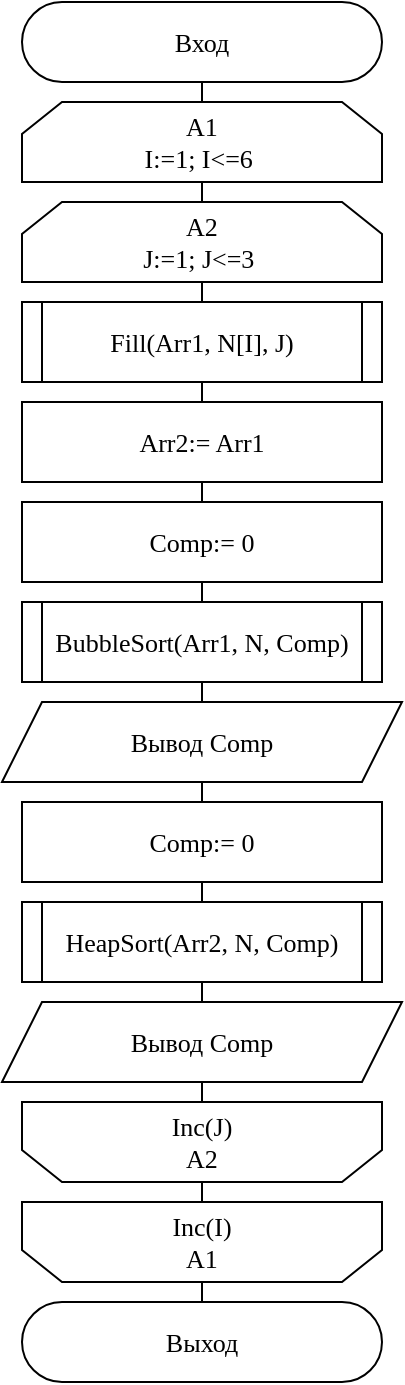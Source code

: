 <mxfile version="15.4.0" type="device" pages="6"><diagram id="T1srlYNLhLKwMxK7I_0T" name="Страница 1"><mxGraphModel dx="1024" dy="601" grid="1" gridSize="10" guides="1" tooltips="1" connect="1" arrows="1" fold="1" page="1" pageScale="1" pageWidth="827" pageHeight="1169" math="0" shadow="0"><root><mxCell id="0"/><mxCell id="1" parent="0"/><mxCell id="YfySVmyIKnBJyTTrm5Ov-22" value="" style="endArrow=none;html=1;rounded=0;edgeStyle=orthogonalEdgeStyle;entryX=0.5;entryY=1;entryDx=0;entryDy=0;exitX=0.5;exitY=0;exitDx=0;exitDy=0;fontFamily=Times New Roman;fontSize=13;verticalAlign=middle;align=center;" parent="1" source="YfySVmyIKnBJyTTrm5Ov-21" target="YfySVmyIKnBJyTTrm5Ov-11" edge="1"><mxGeometry width="50" height="50" relative="1" as="geometry"><mxPoint x="230" y="250" as="sourcePoint"/><mxPoint x="230" y="210" as="targetPoint"/></mxGeometry></mxCell><mxCell id="YfySVmyIKnBJyTTrm5Ov-11" value="Вход" style="rounded=1;whiteSpace=wrap;html=1;arcSize=50;fontFamily=Times New Roman;fontSize=13;verticalAlign=middle;align=center;" parent="1" vertex="1"><mxGeometry x="30" y="40" width="180" height="40" as="geometry"/></mxCell><mxCell id="YfySVmyIKnBJyTTrm5Ov-13" value="A1&lt;br style=&quot;font-size: 13px;&quot;&gt;I:=1; I&amp;lt;=6&amp;nbsp;" style="shape=loopLimit;whiteSpace=wrap;html=1;rounded=0;strokeWidth=1;fontFamily=Times New Roman;fontSize=13;verticalAlign=middle;align=center;" parent="1" vertex="1"><mxGeometry x="30" y="90" width="180" height="40" as="geometry"/></mxCell><mxCell id="YfySVmyIKnBJyTTrm5Ov-14" value="&lt;span style=&quot;font-size: 13px;&quot;&gt;A2&lt;/span&gt;&lt;br style=&quot;font-size: 13px;&quot;&gt;&lt;span style=&quot;font-size: 13px;&quot;&gt;J:=1; J&amp;lt;=3&amp;nbsp;&lt;/span&gt;" style="shape=loopLimit;whiteSpace=wrap;html=1;rounded=0;strokeWidth=1;fontFamily=Times New Roman;fontSize=13;verticalAlign=middle;align=center;" parent="1" vertex="1"><mxGeometry x="30" y="140" width="180" height="40" as="geometry"/></mxCell><mxCell id="YfySVmyIKnBJyTTrm5Ov-19" value="Inc(J)&lt;br style=&quot;font-size: 13px;&quot;&gt;A2" style="shape=loopLimit;whiteSpace=wrap;html=1;rounded=0;strokeWidth=1;direction=west;fontFamily=Times New Roman;fontSize=13;verticalAlign=middle;align=center;" parent="1" vertex="1"><mxGeometry x="30" y="590" width="180" height="40" as="geometry"/></mxCell><mxCell id="YfySVmyIKnBJyTTrm5Ov-20" value="Inc(I)&lt;br style=&quot;font-size: 13px;&quot;&gt;A1" style="shape=loopLimit;whiteSpace=wrap;html=1;rounded=0;strokeWidth=1;direction=west;fontFamily=Times New Roman;fontSize=13;verticalAlign=middle;align=center;" parent="1" vertex="1"><mxGeometry x="30" y="640" width="180" height="40" as="geometry"/></mxCell><mxCell id="YfySVmyIKnBJyTTrm5Ov-21" value="Выход" style="rounded=1;whiteSpace=wrap;html=1;arcSize=50;fontFamily=Times New Roman;fontSize=13;verticalAlign=middle;align=center;" parent="1" vertex="1"><mxGeometry x="30" y="690" width="180" height="40" as="geometry"/></mxCell><mxCell id="3pyCo9hz_QfzeFLS8jpl-1" value="Arr2:= Arr1" style="rounded=0;whiteSpace=wrap;html=1;fontSize=13;fontFamily=Times New Roman;align=center;verticalAlign=middle;" parent="1" vertex="1"><mxGeometry x="30" y="240" width="180" height="40" as="geometry"/></mxCell><mxCell id="3pyCo9hz_QfzeFLS8jpl-2" value="Comp:= 0" style="rounded=0;whiteSpace=wrap;html=1;fontSize=13;fontFamily=Times New Roman;align=center;verticalAlign=middle;" parent="1" vertex="1"><mxGeometry x="30" y="290" width="180" height="40" as="geometry"/></mxCell><mxCell id="3pyCo9hz_QfzeFLS8jpl-3" value="Вывод&amp;nbsp;Comp" style="shape=parallelogram;perimeter=parallelogramPerimeter;whiteSpace=wrap;html=1;fixedSize=1;fontFamily=Times New Roman;fontSize=13;align=center;verticalAlign=middle;" parent="1" vertex="1"><mxGeometry x="20" y="390" width="200" height="40" as="geometry"/></mxCell><mxCell id="3pyCo9hz_QfzeFLS8jpl-4" value="Comp:= 0" style="rounded=0;whiteSpace=wrap;html=1;fontSize=13;fontFamily=Times New Roman;align=center;verticalAlign=middle;" parent="1" vertex="1"><mxGeometry x="30" y="440" width="180" height="40" as="geometry"/></mxCell><mxCell id="3pyCo9hz_QfzeFLS8jpl-5" value="Вывод&amp;nbsp;Comp" style="shape=parallelogram;perimeter=parallelogramPerimeter;whiteSpace=wrap;html=1;fixedSize=1;fontFamily=Times New Roman;fontSize=13;align=center;verticalAlign=middle;" parent="1" vertex="1"><mxGeometry x="20" y="540" width="200" height="40" as="geometry"/></mxCell><mxCell id="3pyCo9hz_QfzeFLS8jpl-6" value="" style="group;fontFamily=Times New Roman;fontSize=13;align=center;verticalAlign=middle;" parent="1" vertex="1" connectable="0"><mxGeometry x="30" y="190" width="180" height="40.0" as="geometry"/></mxCell><mxCell id="3pyCo9hz_QfzeFLS8jpl-7" value="&lt;span style=&quot;font-size: 13px&quot;&gt;Fill(Arr1, N[I], J)&lt;/span&gt;" style="rounded=0;whiteSpace=wrap;html=1;fontSize=12;fontFamily=Times New Roman;align=center;verticalAlign=middle;" parent="3pyCo9hz_QfzeFLS8jpl-6" vertex="1"><mxGeometry width="180" height="40" as="geometry"/></mxCell><mxCell id="3pyCo9hz_QfzeFLS8jpl-8" value="" style="endArrow=none;html=1;rounded=0;edgeStyle=orthogonalEdgeStyle;fontFamily=Times New Roman;fontSize=13;align=center;verticalAlign=middle;" parent="3pyCo9hz_QfzeFLS8jpl-6" edge="1"><mxGeometry width="50" height="50" relative="1" as="geometry"><mxPoint x="10" y="40" as="sourcePoint"/><mxPoint x="10" as="targetPoint"/></mxGeometry></mxCell><mxCell id="3pyCo9hz_QfzeFLS8jpl-9" value="" style="endArrow=none;html=1;rounded=0;edgeStyle=orthogonalEdgeStyle;fontFamily=Times New Roman;fontSize=13;align=center;verticalAlign=middle;" parent="3pyCo9hz_QfzeFLS8jpl-6" edge="1"><mxGeometry width="50" height="50" relative="1" as="geometry"><mxPoint x="170" y="40.0" as="sourcePoint"/><mxPoint x="170" y="5.684e-14" as="targetPoint"/></mxGeometry></mxCell><mxCell id="3pyCo9hz_QfzeFLS8jpl-10" value="" style="group;fontFamily=Times New Roman;fontSize=13;align=center;verticalAlign=middle;" parent="1" vertex="1" connectable="0"><mxGeometry x="30" y="340" width="180" height="40.0" as="geometry"/></mxCell><mxCell id="3pyCo9hz_QfzeFLS8jpl-11" value="&lt;span style=&quot;font-size: 13px&quot;&gt;BubbleSort(Arr1, N,&amp;nbsp;&lt;/span&gt;&lt;span style=&quot;font-size: 13px&quot;&gt;Comp&lt;/span&gt;&lt;span style=&quot;font-size: 13px&quot;&gt;)&lt;/span&gt;" style="rounded=0;whiteSpace=wrap;html=1;fontSize=12;fontFamily=Times New Roman;align=center;verticalAlign=middle;" parent="3pyCo9hz_QfzeFLS8jpl-10" vertex="1"><mxGeometry width="180" height="40" as="geometry"/></mxCell><mxCell id="3pyCo9hz_QfzeFLS8jpl-12" value="" style="endArrow=none;html=1;rounded=0;edgeStyle=orthogonalEdgeStyle;fontFamily=Times New Roman;fontSize=13;align=center;verticalAlign=middle;" parent="3pyCo9hz_QfzeFLS8jpl-10" edge="1"><mxGeometry width="50" height="50" relative="1" as="geometry"><mxPoint x="10" y="40" as="sourcePoint"/><mxPoint x="10" as="targetPoint"/></mxGeometry></mxCell><mxCell id="3pyCo9hz_QfzeFLS8jpl-13" value="" style="endArrow=none;html=1;rounded=0;edgeStyle=orthogonalEdgeStyle;fontFamily=Times New Roman;fontSize=13;align=center;verticalAlign=middle;" parent="3pyCo9hz_QfzeFLS8jpl-10" edge="1"><mxGeometry width="50" height="50" relative="1" as="geometry"><mxPoint x="170" y="40.0" as="sourcePoint"/><mxPoint x="170" y="5.684e-14" as="targetPoint"/></mxGeometry></mxCell><mxCell id="3pyCo9hz_QfzeFLS8jpl-14" value="" style="group;fontFamily=Times New Roman;fontSize=13;align=center;verticalAlign=middle;" parent="1" vertex="1" connectable="0"><mxGeometry x="30" y="490" width="180" height="40.0" as="geometry"/></mxCell><mxCell id="3pyCo9hz_QfzeFLS8jpl-15" value="&lt;span style=&quot;font-size: 13px&quot;&gt;HeapSort(Arr2, N, Comp)&lt;/span&gt;" style="rounded=0;whiteSpace=wrap;html=1;fontSize=12;fontFamily=Times New Roman;align=center;verticalAlign=middle;" parent="3pyCo9hz_QfzeFLS8jpl-14" vertex="1"><mxGeometry width="180" height="40" as="geometry"/></mxCell><mxCell id="3pyCo9hz_QfzeFLS8jpl-16" value="" style="endArrow=none;html=1;rounded=0;edgeStyle=orthogonalEdgeStyle;fontFamily=Times New Roman;fontSize=13;align=center;verticalAlign=middle;" parent="3pyCo9hz_QfzeFLS8jpl-14" edge="1"><mxGeometry width="50" height="50" relative="1" as="geometry"><mxPoint x="10" y="40" as="sourcePoint"/><mxPoint x="10" as="targetPoint"/></mxGeometry></mxCell><mxCell id="3pyCo9hz_QfzeFLS8jpl-17" value="" style="endArrow=none;html=1;rounded=0;edgeStyle=orthogonalEdgeStyle;fontFamily=Times New Roman;fontSize=13;align=center;verticalAlign=middle;" parent="3pyCo9hz_QfzeFLS8jpl-14" edge="1"><mxGeometry width="50" height="50" relative="1" as="geometry"><mxPoint x="170" y="40.0" as="sourcePoint"/><mxPoint x="170" y="5.684e-14" as="targetPoint"/></mxGeometry></mxCell></root></mxGraphModel></diagram><diagram id="Fjx7kcr7BOt2xKtKB-9C" name="Страница 2"><mxGraphModel dx="865" dy="513" grid="1" gridSize="10" guides="1" tooltips="1" connect="1" arrows="1" fold="1" page="1" pageScale="1" pageWidth="827" pageHeight="1169" math="0" shadow="0"><root><mxCell id="_Z1ka95Ipk9bGr2-pL1a-0"/><mxCell id="_Z1ka95Ipk9bGr2-pL1a-1" parent="_Z1ka95Ipk9bGr2-pL1a-0"/><mxCell id="DOuSsYAOObKJOMLGxqS_-0" value="" style="endArrow=none;html=1;rounded=0;edgeStyle=orthogonalEdgeStyle;entryX=0.5;entryY=1;entryDx=0;entryDy=0;exitX=0.5;exitY=0;exitDx=0;exitDy=0;fontFamily=Times New Roman;fontSize=13;verticalAlign=middle;align=center;startArrow=none;" parent="_Z1ka95Ipk9bGr2-pL1a-1" source="DOuSsYAOObKJOMLGxqS_-12" target="DOuSsYAOObKJOMLGxqS_-1" edge="1"><mxGeometry width="50" height="50" relative="1" as="geometry"><mxPoint x="230" y="250" as="sourcePoint"/><mxPoint x="230" y="210" as="targetPoint"/></mxGeometry></mxCell><mxCell id="DOuSsYAOObKJOMLGxqS_-1" value="Вход&lt;br style=&quot;font-size: 13px;&quot;&gt;Swap(A, B)" style="rounded=1;whiteSpace=wrap;html=1;arcSize=50;fontFamily=Times New Roman;fontSize=13;verticalAlign=middle;align=center;" parent="_Z1ka95Ipk9bGr2-pL1a-1" vertex="1"><mxGeometry x="30" y="40" width="180" height="40" as="geometry"/></mxCell><mxCell id="DOuSsYAOObKJOMLGxqS_-10" value="Выход&lt;br style=&quot;font-size: 13px;&quot;&gt;Swap(A, B)" style="rounded=1;whiteSpace=wrap;html=1;arcSize=50;fontFamily=Times New Roman;fontSize=13;verticalAlign=middle;align=center;" parent="_Z1ka95Ipk9bGr2-pL1a-1" vertex="1"><mxGeometry x="30" y="240" width="180" height="40" as="geometry"/></mxCell><mxCell id="DOuSsYAOObKJOMLGxqS_-12" value="T:=A" style="rounded=0;whiteSpace=wrap;html=1;fontSize=13;fontFamily=Times New Roman;align=center;verticalAlign=middle;" parent="_Z1ka95Ipk9bGr2-pL1a-1" vertex="1"><mxGeometry x="30" y="90" width="180" height="40" as="geometry"/></mxCell><mxCell id="DOuSsYAOObKJOMLGxqS_-13" value="" style="endArrow=none;html=1;rounded=0;edgeStyle=orthogonalEdgeStyle;entryX=0.5;entryY=1;entryDx=0;entryDy=0;exitX=0.5;exitY=0;exitDx=0;exitDy=0;fontFamily=Times New Roman;fontSize=13;verticalAlign=middle;align=center;" parent="_Z1ka95Ipk9bGr2-pL1a-1" source="DOuSsYAOObKJOMLGxqS_-10" target="DOuSsYAOObKJOMLGxqS_-12" edge="1"><mxGeometry width="50" height="50" relative="1" as="geometry"><mxPoint x="120" y="340" as="sourcePoint"/><mxPoint x="120" y="80" as="targetPoint"/></mxGeometry></mxCell><mxCell id="DOuSsYAOObKJOMLGxqS_-14" value="A:=B" style="rounded=0;whiteSpace=wrap;html=1;fontSize=13;fontFamily=Times New Roman;align=center;verticalAlign=middle;" parent="_Z1ka95Ipk9bGr2-pL1a-1" vertex="1"><mxGeometry x="30" y="140" width="180" height="40" as="geometry"/></mxCell><mxCell id="DOuSsYAOObKJOMLGxqS_-15" value="B:=T" style="rounded=0;whiteSpace=wrap;html=1;fontSize=13;fontFamily=Times New Roman;align=center;verticalAlign=middle;" parent="_Z1ka95Ipk9bGr2-pL1a-1" vertex="1"><mxGeometry x="30" y="190" width="180" height="40" as="geometry"/></mxCell></root></mxGraphModel></diagram><diagram id="zHZZeqau9ucxgL1Wf6Zd" name="Страница 3"><mxGraphModel dx="853" dy="501" grid="1" gridSize="10" guides="1" tooltips="1" connect="1" arrows="1" fold="1" page="1" pageScale="1" pageWidth="827" pageHeight="1169" math="0" shadow="0"><root><mxCell id="oJ4IY3NuJJW8MsapwQ8y-0"/><mxCell id="oJ4IY3NuJJW8MsapwQ8y-1" parent="oJ4IY3NuJJW8MsapwQ8y-0"/><mxCell id="MF1-gidetjSuTP0JiFBJ-26" value="" style="endArrow=openThin;html=1;fontFamily=Times New Roman;fontSize=13;endFill=0;exitX=0.5;exitY=1;exitDx=0;exitDy=0;rounded=0;edgeStyle=orthogonalEdgeStyle;" parent="oJ4IY3NuJJW8MsapwQ8y-1" edge="1"><mxGeometry width="50" height="50" relative="1" as="geometry"><mxPoint x="129.74" y="210" as="sourcePoint"/><mxPoint x="130.24" y="330" as="targetPoint"/><Array as="points"><mxPoint x="129.75" y="270"/><mxPoint x="130.75" y="270"/></Array></mxGeometry></mxCell><mxCell id="MF1-gidetjSuTP0JiFBJ-23" value="" style="endArrow=openThin;html=1;fontFamily=Times New Roman;fontSize=13;endFill=0;exitX=0.5;exitY=1;exitDx=0;exitDy=0;rounded=0;edgeStyle=orthogonalEdgeStyle;" parent="oJ4IY3NuJJW8MsapwQ8y-1" source="MF1-gidetjSuTP0JiFBJ-8" edge="1"><mxGeometry width="50" height="50" relative="1" as="geometry"><mxPoint x="300" y="260" as="sourcePoint"/><mxPoint x="320" y="330" as="targetPoint"/><Array as="points"/></mxGeometry></mxCell><mxCell id="MF1-gidetjSuTP0JiFBJ-21" value="" style="endArrow=openThin;html=1;fontFamily=Courier New;fontSize=13;endFill=0;exitX=0.5;exitY=1;exitDx=0;exitDy=0;rounded=0;edgeStyle=orthogonalEdgeStyle;entryX=0.5;entryY=0;entryDx=0;entryDy=0;" parent="oJ4IY3NuJJW8MsapwQ8y-1" source="MF1-gidetjSuTP0JiFBJ-11" target="FkGsLNND9W6eQY9OZq6z-2" edge="1"><mxGeometry width="50" height="50" relative="1" as="geometry"><mxPoint x="130" y="340" as="sourcePoint"/><mxPoint x="250" y="340" as="targetPoint"/><Array as="points"><mxPoint x="510" y="330"/><mxPoint x="120" y="330"/></Array></mxGeometry></mxCell><mxCell id="FkGsLNND9W6eQY9OZq6z-1" value="Вход&lt;br style=&quot;font-size: 13px;&quot;&gt;Fill(A, N, Opt)" style="rounded=1;whiteSpace=wrap;html=1;arcSize=50;fontFamily=Times New Roman;fontSize=13;verticalAlign=middle;align=center;" parent="oJ4IY3NuJJW8MsapwQ8y-1" vertex="1"><mxGeometry x="30" y="50" width="180" height="40" as="geometry"/></mxCell><mxCell id="FkGsLNND9W6eQY9OZq6z-2" value="Выход&lt;br style=&quot;font-size: 13px;&quot;&gt;Fill(A, N, Opt)" style="rounded=1;whiteSpace=wrap;html=1;arcSize=50;fontFamily=Times New Roman;fontSize=13;verticalAlign=middle;align=center;" parent="oJ4IY3NuJJW8MsapwQ8y-1" vertex="1"><mxGeometry x="30" y="360" width="180" height="40" as="geometry"/></mxCell><mxCell id="FkGsLNND9W6eQY9OZq6z-4" value="" style="endArrow=none;html=1;rounded=0;edgeStyle=orthogonalEdgeStyle;entryX=0.5;entryY=1;entryDx=0;entryDy=0;fontFamily=Times New Roman;fontSize=13;verticalAlign=middle;align=center;exitX=0.5;exitY=0;exitDx=0;exitDy=0;" parent="oJ4IY3NuJJW8MsapwQ8y-1" source="TccLSx5FIzqE1K17RZn0-2" target="FkGsLNND9W6eQY9OZq6z-1" edge="1"><mxGeometry width="50" height="50" relative="1" as="geometry"><mxPoint x="120" y="310" as="sourcePoint"/><mxPoint x="120" y="210.0" as="targetPoint"/></mxGeometry></mxCell><mxCell id="TccLSx5FIzqE1K17RZn0-2" value="Opt" style="rhombus;whiteSpace=wrap;html=1;rounded=0;strokeWidth=1;fontFamily=Times New Roman;fontSize=13;align=center;verticalAlign=middle;" parent="oJ4IY3NuJJW8MsapwQ8y-1" vertex="1"><mxGeometry x="30" y="100" width="180" height="40" as="geometry"/></mxCell><mxCell id="MF1-gidetjSuTP0JiFBJ-5" value="A1&lt;br style=&quot;font-size: 13px;&quot;&gt;I:=Low(Arr); I&amp;lt;=N" style="shape=loopLimit;whiteSpace=wrap;html=1;rounded=0;strokeWidth=1;fontFamily=Times New Roman;fontSize=13;align=center;verticalAlign=middle;" parent="oJ4IY3NuJJW8MsapwQ8y-1" vertex="1"><mxGeometry x="40" y="170" width="180" height="40" as="geometry"/></mxCell><mxCell id="MF1-gidetjSuTP0JiFBJ-6" value="A1&lt;br style=&quot;font-size: 13px;&quot;&gt;Inc(I)" style="shape=loopLimit;whiteSpace=wrap;html=1;rounded=0;strokeWidth=1;direction=west;fontFamily=Times New Roman;fontSize=13;align=center;verticalAlign=middle;" parent="oJ4IY3NuJJW8MsapwQ8y-1" vertex="1"><mxGeometry x="40" y="270" width="180" height="40" as="geometry"/></mxCell><mxCell id="MF1-gidetjSuTP0JiFBJ-7" value="Arr[I]:= Random(N)" style="rounded=0;whiteSpace=wrap;html=1;fontSize=13;fontFamily=Times New Roman;align=center;verticalAlign=middle;" parent="oJ4IY3NuJJW8MsapwQ8y-1" vertex="1"><mxGeometry x="40" y="220" width="180" height="40" as="geometry"/></mxCell><mxCell id="MF1-gidetjSuTP0JiFBJ-8" value="A2&lt;br style=&quot;font-size: 13px&quot;&gt;I:=Low(Arr); I&amp;lt;=N" style="shape=loopLimit;whiteSpace=wrap;html=1;rounded=0;strokeWidth=1;fontFamily=Times New Roman;fontSize=13;align=center;verticalAlign=middle;" parent="oJ4IY3NuJJW8MsapwQ8y-1" vertex="1"><mxGeometry x="230" y="170" width="180" height="40" as="geometry"/></mxCell><mxCell id="MF1-gidetjSuTP0JiFBJ-9" value="A2&lt;br style=&quot;font-size: 13px&quot;&gt;Inc(I)" style="shape=loopLimit;whiteSpace=wrap;html=1;rounded=0;strokeWidth=1;direction=west;fontFamily=Times New Roman;fontSize=13;align=center;verticalAlign=middle;" parent="oJ4IY3NuJJW8MsapwQ8y-1" vertex="1"><mxGeometry x="230" y="270" width="180" height="40" as="geometry"/></mxCell><mxCell id="MF1-gidetjSuTP0JiFBJ-10" value="Arr[I]:= I" style="rounded=0;whiteSpace=wrap;html=1;fontSize=13;fontFamily=Times New Roman;align=center;verticalAlign=middle;" parent="oJ4IY3NuJJW8MsapwQ8y-1" vertex="1"><mxGeometry x="230" y="220" width="180" height="40" as="geometry"/></mxCell><mxCell id="MF1-gidetjSuTP0JiFBJ-11" value="A3&lt;br style=&quot;font-size: 13px&quot;&gt;I:=Low(Arr); I&amp;lt;=N" style="shape=loopLimit;whiteSpace=wrap;html=1;rounded=0;strokeWidth=1;fontFamily=Times New Roman;fontSize=13;align=center;verticalAlign=middle;" parent="oJ4IY3NuJJW8MsapwQ8y-1" vertex="1"><mxGeometry x="420" y="170" width="180" height="40" as="geometry"/></mxCell><mxCell id="MF1-gidetjSuTP0JiFBJ-12" value="A3&lt;br style=&quot;font-size: 13px&quot;&gt;Inc(I)" style="shape=loopLimit;whiteSpace=wrap;html=1;rounded=0;strokeWidth=1;direction=west;fontFamily=Times New Roman;fontSize=13;align=center;verticalAlign=middle;" parent="oJ4IY3NuJJW8MsapwQ8y-1" vertex="1"><mxGeometry x="420" y="270" width="180" height="40" as="geometry"/></mxCell><mxCell id="MF1-gidetjSuTP0JiFBJ-13" value="Arr[I]:= N - I" style="rounded=0;whiteSpace=wrap;html=1;fontSize=13;fontFamily=Times New Roman;align=center;verticalAlign=middle;" parent="oJ4IY3NuJJW8MsapwQ8y-1" vertex="1"><mxGeometry x="420" y="220" width="180" height="40" as="geometry"/></mxCell><mxCell id="MF1-gidetjSuTP0JiFBJ-15" value="" style="endArrow=openThin;html=1;fontFamily=Courier New;fontSize=13;endFill=0;exitX=0.5;exitY=1;exitDx=0;exitDy=0;rounded=0;edgeStyle=orthogonalEdgeStyle;entryX=0.5;entryY=0;entryDx=0;entryDy=0;" parent="oJ4IY3NuJJW8MsapwQ8y-1" source="TccLSx5FIzqE1K17RZn0-2" target="MF1-gidetjSuTP0JiFBJ-11" edge="1"><mxGeometry width="50" height="50" relative="1" as="geometry"><mxPoint x="120" y="150" as="sourcePoint"/><mxPoint x="240" y="150" as="targetPoint"/><Array as="points"><mxPoint x="120" y="150"/><mxPoint x="510" y="150"/></Array></mxGeometry></mxCell><mxCell id="MF1-gidetjSuTP0JiFBJ-19" value="" style="endArrow=openThin;html=1;fontFamily=Times New Roman;fontSize=13;endFill=0;rounded=0;edgeStyle=orthogonalEdgeStyle;entryX=0.5;entryY=0;entryDx=0;entryDy=0;" parent="oJ4IY3NuJJW8MsapwQ8y-1" target="MF1-gidetjSuTP0JiFBJ-5" edge="1"><mxGeometry width="50" height="50" relative="1" as="geometry"><mxPoint x="130" y="150" as="sourcePoint"/><mxPoint x="250" y="160" as="targetPoint"/><Array as="points"/></mxGeometry></mxCell><mxCell id="MF1-gidetjSuTP0JiFBJ-20" value="" style="endArrow=openThin;html=1;fontFamily=Times New Roman;fontSize=13;endFill=0;rounded=0;edgeStyle=orthogonalEdgeStyle;entryX=0.5;entryY=0;entryDx=0;entryDy=0;" parent="oJ4IY3NuJJW8MsapwQ8y-1" edge="1"><mxGeometry width="50" height="50" relative="1" as="geometry"><mxPoint x="320" y="150" as="sourcePoint"/><mxPoint x="320" y="170" as="targetPoint"/><Array as="points"/></mxGeometry></mxCell><mxCell id="MF1-gidetjSuTP0JiFBJ-27" value="1" style="text;html=1;strokeColor=none;fillColor=none;align=center;verticalAlign=middle;whiteSpace=wrap;rounded=0;fontSize=13;fontFamily=Times New Roman;" parent="oJ4IY3NuJJW8MsapwQ8y-1" vertex="1"><mxGeometry x="110" y="150" width="20" height="20" as="geometry"/></mxCell><mxCell id="MF1-gidetjSuTP0JiFBJ-28" value="2" style="text;html=1;strokeColor=none;fillColor=none;align=center;verticalAlign=middle;whiteSpace=wrap;rounded=0;fontSize=13;fontFamily=Times New Roman;" parent="oJ4IY3NuJJW8MsapwQ8y-1" vertex="1"><mxGeometry x="300" y="150" width="20" height="20" as="geometry"/></mxCell><mxCell id="MF1-gidetjSuTP0JiFBJ-29" value="3" style="text;html=1;strokeColor=none;fillColor=none;align=center;verticalAlign=middle;whiteSpace=wrap;rounded=0;" parent="oJ4IY3NuJJW8MsapwQ8y-1" vertex="1"><mxGeometry x="490" y="150" width="20" height="20" as="geometry"/></mxCell></root></mxGraphModel></diagram><diagram id="Ggy4hEQWzm97IZcih-bu" name="Страница 4"><mxGraphModel dx="1024" dy="601" grid="1" gridSize="10" guides="1" tooltips="1" connect="1" arrows="1" fold="1" page="1" pageScale="1" pageWidth="827" pageHeight="1169" math="0" shadow="0"><root><mxCell id="pz2DYoiLwT1w0gI3ZgX1-0"/><mxCell id="pz2DYoiLwT1w0gI3ZgX1-1" parent="pz2DYoiLwT1w0gI3ZgX1-0"/><mxCell id="kLIPKnF4T09d2BzmPW7c-0" value="Вход&lt;br style=&quot;font-size: 13px&quot;&gt;BubbleSort(Arr, N, Comp)" style="rounded=1;whiteSpace=wrap;html=1;arcSize=50;fontFamily=Times New Roman;fontSize=13;verticalAlign=middle;align=center;" parent="pz2DYoiLwT1w0gI3ZgX1-1" vertex="1"><mxGeometry x="30" y="40" width="180" height="40" as="geometry"/></mxCell><mxCell id="kLIPKnF4T09d2BzmPW7c-1" value="Выход&lt;br style=&quot;font-size: 13px&quot;&gt;BubbleSort(Arr, N, Comp)" style="rounded=1;whiteSpace=wrap;html=1;arcSize=50;fontFamily=Times New Roman;fontSize=13;verticalAlign=middle;align=center;" parent="pz2DYoiLwT1w0gI3ZgX1-1" vertex="1"><mxGeometry x="30" y="710" width="180" height="40" as="geometry"/></mxCell><mxCell id="kLIPKnF4T09d2BzmPW7c-2" value="" style="endArrow=none;html=1;rounded=0;edgeStyle=orthogonalEdgeStyle;entryX=0.5;entryY=1;entryDx=0;entryDy=0;fontFamily=Times New Roman;fontSize=13;verticalAlign=middle;align=center;exitX=0.5;exitY=0;exitDx=0;exitDy=0;" parent="pz2DYoiLwT1w0gI3ZgX1-1" source="kLIPKnF4T09d2BzmPW7c-1" target="kLIPKnF4T09d2BzmPW7c-0" edge="1"><mxGeometry width="50" height="50" relative="1" as="geometry"><mxPoint x="120" y="480" as="sourcePoint"/><mxPoint x="120" y="200.0" as="targetPoint"/></mxGeometry></mxCell><mxCell id="kLIPKnF4T09d2BzmPW7c-3" value="A1&lt;br style=&quot;font-size: 13px;&quot;&gt;(I &amp;lt;= N - 1) And Not Sorted" style="shape=loopLimit;whiteSpace=wrap;html=1;rounded=0;strokeWidth=1;fontFamily=Times New Roman;fontSize=13;align=center;verticalAlign=middle;" parent="pz2DYoiLwT1w0gI3ZgX1-1" vertex="1"><mxGeometry x="30" y="190" width="180" height="40" as="geometry"/></mxCell><mxCell id="kLIPKnF4T09d2BzmPW7c-4" value="A1" style="shape=loopLimit;whiteSpace=wrap;html=1;rounded=0;strokeWidth=1;direction=west;fontFamily=Times New Roman;fontSize=13;align=center;verticalAlign=middle;" parent="pz2DYoiLwT1w0gI3ZgX1-1" vertex="1"><mxGeometry x="30" y="660" width="180" height="40" as="geometry"/></mxCell><mxCell id="VJ8nHxKHv3FxTDrWeJdx-0" value="Sorted:= False" style="rounded=0;whiteSpace=wrap;html=1;fontSize=13;fontFamily=Times New Roman;align=center;verticalAlign=middle;" parent="pz2DYoiLwT1w0gI3ZgX1-1" vertex="1"><mxGeometry x="30" y="90" width="180" height="40" as="geometry"/></mxCell><mxCell id="VJ8nHxKHv3FxTDrWeJdx-1" value="I:=1" style="rounded=0;whiteSpace=wrap;html=1;fontSize=13;fontFamily=Times New Roman;align=center;verticalAlign=middle;" parent="pz2DYoiLwT1w0gI3ZgX1-1" vertex="1"><mxGeometry x="30" y="140" width="180" height="40" as="geometry"/></mxCell><mxCell id="VJ8nHxKHv3FxTDrWeJdx-3" value="Sorted:= True" style="rounded=0;whiteSpace=wrap;html=1;fontSize=13;fontFamily=Times New Roman;align=center;verticalAlign=middle;" parent="pz2DYoiLwT1w0gI3ZgX1-1" vertex="1"><mxGeometry x="30" y="240" width="180" height="40" as="geometry"/></mxCell><mxCell id="VJ8nHxKHv3FxTDrWeJdx-4" value="A2&lt;br style=&quot;font-size: 13px;&quot;&gt;J:=1; J &amp;lt;= N - I" style="shape=loopLimit;whiteSpace=wrap;html=1;rounded=0;strokeWidth=1;fontFamily=Times New Roman;fontSize=13;align=center;verticalAlign=middle;" parent="pz2DYoiLwT1w0gI3ZgX1-1" vertex="1"><mxGeometry x="30" y="290" width="180" height="40" as="geometry"/></mxCell><mxCell id="VJ8nHxKHv3FxTDrWeJdx-5" value="Arr[J] &amp;gt; Arr[J + 1]" style="rhombus;whiteSpace=wrap;html=1;rounded=0;strokeWidth=1;fontFamily=Times New Roman;fontSize=13;align=center;verticalAlign=middle;" parent="pz2DYoiLwT1w0gI3ZgX1-1" vertex="1"><mxGeometry x="30" y="340" width="180" height="40" as="geometry"/></mxCell><mxCell id="VJ8nHxKHv3FxTDrWeJdx-6" value="&lt;span style=&quot;font-size: 13px;&quot;&gt;Sorted:= False&lt;/span&gt;" style="rounded=0;whiteSpace=wrap;html=1;fontSize=13;fontFamily=Times New Roman;align=center;verticalAlign=middle;" parent="pz2DYoiLwT1w0gI3ZgX1-1" vertex="1"><mxGeometry x="30" y="400" width="180" height="40" as="geometry"/></mxCell><mxCell id="VJ8nHxKHv3FxTDrWeJdx-8" value="" style="group;fontFamily=Times New Roman;fontSize=13;align=center;verticalAlign=middle;" parent="pz2DYoiLwT1w0gI3ZgX1-1" vertex="1" connectable="0"><mxGeometry x="30" y="450" width="180" height="40.0" as="geometry"/></mxCell><mxCell id="VJ8nHxKHv3FxTDrWeJdx-9" value="Swap(Arr[J], Arr[J + 1])" style="rounded=0;whiteSpace=wrap;html=1;fontSize=13;fontFamily=Times New Roman;align=center;verticalAlign=middle;" parent="VJ8nHxKHv3FxTDrWeJdx-8" vertex="1"><mxGeometry width="180" height="40" as="geometry"/></mxCell><mxCell id="VJ8nHxKHv3FxTDrWeJdx-10" value="" style="endArrow=none;html=1;rounded=0;edgeStyle=orthogonalEdgeStyle;fontFamily=Times New Roman;fontSize=13;align=center;verticalAlign=middle;" parent="VJ8nHxKHv3FxTDrWeJdx-8" edge="1"><mxGeometry width="50" height="50" relative="1" as="geometry"><mxPoint x="10" y="40" as="sourcePoint"/><mxPoint x="10" as="targetPoint"/></mxGeometry></mxCell><mxCell id="VJ8nHxKHv3FxTDrWeJdx-11" value="" style="endArrow=none;html=1;rounded=0;edgeStyle=orthogonalEdgeStyle;fontFamily=Times New Roman;fontSize=13;align=center;verticalAlign=middle;" parent="VJ8nHxKHv3FxTDrWeJdx-8" edge="1"><mxGeometry width="50" height="50" relative="1" as="geometry"><mxPoint x="170" y="40.0" as="sourcePoint"/><mxPoint x="170" y="5.684e-14" as="targetPoint"/></mxGeometry></mxCell><mxCell id="VJ8nHxKHv3FxTDrWeJdx-12" value="Inc(Comp)" style="rounded=0;whiteSpace=wrap;html=1;fontSize=13;fontFamily=Times New Roman;align=center;verticalAlign=middle;" parent="pz2DYoiLwT1w0gI3ZgX1-1" vertex="1"><mxGeometry x="30" y="510" width="180" height="40" as="geometry"/></mxCell><mxCell id="VJ8nHxKHv3FxTDrWeJdx-13" value="A1&lt;br style=&quot;font-size: 13px;&quot;&gt;Inc(J)" style="shape=loopLimit;whiteSpace=wrap;html=1;rounded=0;strokeWidth=1;direction=west;fontFamily=Times New Roman;fontSize=13;align=center;verticalAlign=middle;" parent="pz2DYoiLwT1w0gI3ZgX1-1" vertex="1"><mxGeometry x="30" y="560" width="180" height="40" as="geometry"/></mxCell><mxCell id="VJ8nHxKHv3FxTDrWeJdx-14" value="" style="endArrow=openThin;html=1;fontFamily=Times New Roman;fontSize=13;endFill=0;exitX=1;exitY=0.5;exitDx=0;exitDy=0;rounded=0;edgeStyle=orthogonalEdgeStyle;align=center;verticalAlign=middle;" parent="pz2DYoiLwT1w0gI3ZgX1-1" edge="1"><mxGeometry width="50" height="50" relative="1" as="geometry"><mxPoint x="210" y="359.76" as="sourcePoint"/><mxPoint x="120" y="500" as="targetPoint"/><Array as="points"><mxPoint x="240" y="360"/><mxPoint x="240" y="500"/></Array></mxGeometry></mxCell><mxCell id="VJ8nHxKHv3FxTDrWeJdx-15" value="Нет" style="text;html=1;strokeColor=none;fillColor=none;align=center;verticalAlign=middle;whiteSpace=wrap;rounded=0;fontFamily=Times New Roman;fontSize=13;" parent="pz2DYoiLwT1w0gI3ZgX1-1" vertex="1"><mxGeometry x="210" y="340" width="30" height="20" as="geometry"/></mxCell><mxCell id="VJ8nHxKHv3FxTDrWeJdx-16" value="Да" style="text;html=1;strokeColor=none;fillColor=none;align=center;verticalAlign=middle;whiteSpace=wrap;rounded=0;fontFamily=Times New Roman;fontSize=13;" parent="pz2DYoiLwT1w0gI3ZgX1-1" vertex="1"><mxGeometry x="120" y="380" width="30" height="20" as="geometry"/></mxCell><mxCell id="aq-8PXJJmz_wryMwABGF-0" value="Inc(I)" style="rounded=0;whiteSpace=wrap;html=1;fontSize=13;fontFamily=Times New Roman;align=center;verticalAlign=middle;" parent="pz2DYoiLwT1w0gI3ZgX1-1" vertex="1"><mxGeometry x="30" y="610" width="180" height="40" as="geometry"/></mxCell></root></mxGraphModel></diagram><diagram id="TpWLWdV2fZurriQ3SD02" name="Страница 5"><mxGraphModel dx="593" dy="352" grid="1" gridSize="10" guides="1" tooltips="1" connect="1" arrows="1" fold="1" page="1" pageScale="1" pageWidth="827" pageHeight="1169" math="0" shadow="0"><root><mxCell id="qxQfpprS0DMUEb2gkDjI-0"/><mxCell id="qxQfpprS0DMUEb2gkDjI-1" parent="qxQfpprS0DMUEb2gkDjI-0"/><mxCell id="PLVkpIdrj715T3_PC13n-0" value="Вход&lt;br style=&quot;font-size: 13px&quot;&gt;SiftDown(Arr, Node, N, Comp)" style="rounded=1;whiteSpace=wrap;html=1;arcSize=50;fontFamily=Times New Roman;fontSize=13;verticalAlign=middle;align=center;" parent="qxQfpprS0DMUEb2gkDjI-1" vertex="1"><mxGeometry x="70" y="40" width="180" height="40" as="geometry"/></mxCell><mxCell id="PLVkpIdrj715T3_PC13n-2" value="" style="endArrow=none;html=1;rounded=0;edgeStyle=orthogonalEdgeStyle;entryX=0.5;entryY=1;entryDx=0;entryDy=0;fontFamily=Times New Roman;fontSize=13;verticalAlign=middle;align=center;exitX=0.5;exitY=0;exitDx=0;exitDy=0;" parent="qxQfpprS0DMUEb2gkDjI-1" source="PLVkpIdrj715T3_PC13n-29" target="PLVkpIdrj715T3_PC13n-0" edge="1"><mxGeometry width="50" height="50" relative="1" as="geometry"><mxPoint x="160" y="660" as="sourcePoint"/><mxPoint x="160" y="200.0" as="targetPoint"/></mxGeometry></mxCell><mxCell id="PLVkpIdrj715T3_PC13n-3" value="A1" style="shape=loopLimit;whiteSpace=wrap;html=1;rounded=0;strokeWidth=1;fontFamily=Times New Roman;fontSize=13;align=center;verticalAlign=middle;" parent="qxQfpprS0DMUEb2gkDjI-1" vertex="1"><mxGeometry x="70" y="190" width="180" height="40" as="geometry"/></mxCell><mxCell id="PLVkpIdrj715T3_PC13n-5" value="Root:= Node" style="rounded=0;whiteSpace=wrap;html=1;fontSize=13;fontFamily=Times New Roman;align=center;verticalAlign=middle;" parent="qxQfpprS0DMUEb2gkDjI-1" vertex="1"><mxGeometry x="70" y="90" width="180" height="40" as="geometry"/></mxCell><mxCell id="PLVkpIdrj715T3_PC13n-6" value="Sifted:= False" style="rounded=0;whiteSpace=wrap;html=1;fontSize=13;fontFamily=Times New Roman;align=center;verticalAlign=middle;" parent="qxQfpprS0DMUEb2gkDjI-1" vertex="1"><mxGeometry x="70" y="140" width="180" height="40" as="geometry"/></mxCell><mxCell id="PLVkpIdrj715T3_PC13n-7" value="Comp:= Comp + 2" style="rounded=0;whiteSpace=wrap;html=1;fontSize=13;fontFamily=Times New Roman;align=center;verticalAlign=middle;" parent="qxQfpprS0DMUEb2gkDjI-1" vertex="1"><mxGeometry x="70" y="240" width="180" height="40" as="geometry"/></mxCell><mxCell id="PLVkpIdrj715T3_PC13n-20" value="Child:= Root * 2 - Node + 1" style="rounded=0;whiteSpace=wrap;html=1;fontSize=13;fontFamily=Times New Roman;align=center;verticalAlign=middle;" parent="qxQfpprS0DMUEb2gkDjI-1" vertex="1"><mxGeometry x="70" y="290" width="180" height="40" as="geometry"/></mxCell><mxCell id="PLVkpIdrj715T3_PC13n-22" value="" style="rhombus;whiteSpace=wrap;html=1;rounded=0;strokeWidth=1;fontFamily=Times New Roman;fontSize=13;align=center;verticalAlign=middle;" parent="qxQfpprS0DMUEb2gkDjI-1" vertex="1"><mxGeometry x="70" y="340" width="180" height="40" as="geometry"/></mxCell><mxCell id="PLVkpIdrj715T3_PC13n-23" value="Inc(Child)" style="rounded=0;whiteSpace=wrap;html=1;fontSize=13;fontFamily=Times New Roman;align=center;verticalAlign=middle;" parent="qxQfpprS0DMUEb2gkDjI-1" vertex="1"><mxGeometry x="70" y="400" width="180" height="40" as="geometry"/></mxCell><mxCell id="PLVkpIdrj715T3_PC13n-24" value="Arr[Root] &amp;lt; Arr[Child]" style="rhombus;whiteSpace=wrap;html=1;rounded=0;strokeWidth=1;fontFamily=Times New Roman;fontSize=13;align=center;verticalAlign=middle;" parent="qxQfpprS0DMUEb2gkDjI-1" vertex="1"><mxGeometry x="70" y="460" width="180" height="40" as="geometry"/></mxCell><mxCell id="PLVkpIdrj715T3_PC13n-26" value="Root:= Child" style="rounded=0;whiteSpace=wrap;html=1;fontSize=13;fontFamily=Times New Roman;align=center;verticalAlign=middle;" parent="qxQfpprS0DMUEb2gkDjI-1" vertex="1"><mxGeometry x="70" y="570" width="180" height="40" as="geometry"/></mxCell><mxCell id="PLVkpIdrj715T3_PC13n-27" value="Sifted:= True" style="rounded=0;whiteSpace=wrap;html=1;fontSize=13;fontFamily=Times New Roman;align=center;verticalAlign=middle;" parent="qxQfpprS0DMUEb2gkDjI-1" vertex="1"><mxGeometry x="270" y="520" width="180" height="40" as="geometry"/></mxCell><mxCell id="PLVkpIdrj715T3_PC13n-28" value="А1" style="shape=loopLimit;whiteSpace=wrap;html=1;rounded=0;strokeWidth=1;direction=west;fontFamily=Times New Roman;fontSize=13;align=center;verticalAlign=middle;" parent="qxQfpprS0DMUEb2gkDjI-1" vertex="1"><mxGeometry x="70" y="630" width="180" height="40" as="geometry"/></mxCell><mxCell id="PLVkpIdrj715T3_PC13n-29" value="Выход&lt;br style=&quot;font-size: 13px&quot;&gt;SiftDown(Arr, Node, N, Comp)" style="rounded=1;whiteSpace=wrap;html=1;arcSize=50;fontFamily=Times New Roman;fontSize=13;verticalAlign=middle;align=center;" parent="qxQfpprS0DMUEb2gkDjI-1" vertex="1"><mxGeometry x="70" y="680" width="180" height="40" as="geometry"/></mxCell><mxCell id="PLVkpIdrj715T3_PC13n-30" value="" style="strokeWidth=2;html=1;shape=mxgraph.flowchart.annotation_2;align=left;fontSize=13;rounded=0;fillColor=none;fontFamily=Times New Roman;" parent="qxQfpprS0DMUEb2gkDjI-1" vertex="1"><mxGeometry x="270.0" y="340" width="30" height="40" as="geometry"/></mxCell><mxCell id="PLVkpIdrj715T3_PC13n-31" value="" style="endArrow=none;dashed=1;html=1;fontSize=13;entryX=0;entryY=0.5;entryPerimeter=0;rounded=0;edgeStyle=orthogonalEdgeStyle;fontFamily=Times New Roman;align=center;verticalAlign=middle;" parent="qxQfpprS0DMUEb2gkDjI-1" target="PLVkpIdrj715T3_PC13n-30" edge="1"><mxGeometry width="50" height="50" relative="1" as="geometry"><mxPoint x="250" y="360" as="sourcePoint"/><mxPoint x="233.5" y="350" as="targetPoint"/></mxGeometry></mxCell><mxCell id="PLVkpIdrj715T3_PC13n-32" value="&lt;span style=&quot;color: rgb(0, 0, 0); font-size: 13px; font-style: normal; font-weight: 400; letter-spacing: normal; text-align: center; text-indent: 0px; text-transform: none; word-spacing: 0px; background-color: rgb(248, 249, 250); display: inline; float: none;&quot;&gt;(Child + 1 &amp;lt;= N) And (Arr[Child] &amp;lt; Arr[Child + 1])&lt;/span&gt;" style="text;whiteSpace=wrap;html=1;fontSize=13;fontFamily=Times New Roman;verticalAlign=middle;" parent="qxQfpprS0DMUEb2gkDjI-1" vertex="1"><mxGeometry x="290" y="340" width="160" height="40" as="geometry"/></mxCell><mxCell id="PLVkpIdrj715T3_PC13n-33" value="" style="strokeWidth=2;html=1;shape=mxgraph.flowchart.annotation_2;align=left;fontSize=13;rounded=0;fillColor=none;fontFamily=Times New Roman;" parent="qxQfpprS0DMUEb2gkDjI-1" vertex="1"><mxGeometry x="270.0" y="190" width="30" height="40" as="geometry"/></mxCell><mxCell id="PLVkpIdrj715T3_PC13n-34" value="" style="endArrow=none;dashed=1;html=1;fontSize=13;entryX=0;entryY=0.5;entryPerimeter=0;rounded=0;edgeStyle=orthogonalEdgeStyle;fontFamily=Times New Roman;align=center;verticalAlign=middle;" parent="qxQfpprS0DMUEb2gkDjI-1" target="PLVkpIdrj715T3_PC13n-33" edge="1"><mxGeometry width="50" height="50" relative="1" as="geometry"><mxPoint x="250" y="210" as="sourcePoint"/><mxPoint x="233.5" y="200" as="targetPoint"/></mxGeometry></mxCell><mxCell id="PLVkpIdrj715T3_PC13n-35" value="&lt;span style=&quot;color: rgb(0, 0, 0); font-size: 13px; font-style: normal; font-weight: 400; letter-spacing: normal; text-align: center; text-indent: 0px; text-transform: none; word-spacing: 0px; background-color: rgb(248, 249, 250); display: inline; float: none;&quot;&gt;(Not Sifted) And (Root * 2 - Node + 1 &amp;lt;= N)&lt;/span&gt;" style="text;whiteSpace=wrap;html=1;fontSize=13;fontFamily=Times New Roman;verticalAlign=middle;" parent="qxQfpprS0DMUEb2gkDjI-1" vertex="1"><mxGeometry x="290" y="190" width="130" height="40" as="geometry"/></mxCell><mxCell id="PLVkpIdrj715T3_PC13n-36" value="" style="endArrow=openThin;html=1;fontFamily=Times New Roman;fontSize=13;endFill=0;exitX=0;exitY=0.5;exitDx=0;exitDy=0;rounded=0;edgeStyle=orthogonalEdgeStyle;align=center;verticalAlign=middle;" parent="qxQfpprS0DMUEb2gkDjI-1" source="PLVkpIdrj715T3_PC13n-22" edge="1"><mxGeometry width="50" height="50" relative="1" as="geometry"><mxPoint x="260" y="420" as="sourcePoint"/><mxPoint x="160" y="450" as="targetPoint"/><Array as="points"><mxPoint x="40" y="360"/><mxPoint x="40" y="450"/><mxPoint x="160" y="450"/></Array></mxGeometry></mxCell><mxCell id="PLVkpIdrj715T3_PC13n-37" value="Нет" style="text;html=1;strokeColor=none;fillColor=none;align=center;verticalAlign=middle;whiteSpace=wrap;rounded=0;fontFamily=Times New Roman;fontSize=13;" parent="qxQfpprS0DMUEb2gkDjI-1" vertex="1"><mxGeometry x="40" y="340" width="30" height="20" as="geometry"/></mxCell><mxCell id="PLVkpIdrj715T3_PC13n-38" value="Да" style="text;html=1;strokeColor=none;fillColor=none;align=center;verticalAlign=middle;whiteSpace=wrap;rounded=0;fontFamily=Times New Roman;fontSize=13;" parent="qxQfpprS0DMUEb2gkDjI-1" vertex="1"><mxGeometry x="160" y="380" width="30" height="20" as="geometry"/></mxCell><mxCell id="PLVkpIdrj715T3_PC13n-39" value="" style="endArrow=openThin;html=1;fontFamily=Times New Roman;fontSize=13;endFill=0;exitX=1;exitY=0.5;exitDx=0;exitDy=0;rounded=0;edgeStyle=orthogonalEdgeStyle;align=center;verticalAlign=middle;entryX=0.5;entryY=0;entryDx=0;entryDy=0;" parent="qxQfpprS0DMUEb2gkDjI-1" target="PLVkpIdrj715T3_PC13n-27" edge="1"><mxGeometry width="50" height="50" relative="1" as="geometry"><mxPoint x="250" y="479.66" as="sourcePoint"/><mxPoint x="370" y="479.66" as="targetPoint"/><Array as="points"/></mxGeometry></mxCell><mxCell id="PLVkpIdrj715T3_PC13n-40" value="Нет" style="text;html=1;strokeColor=none;fillColor=none;align=center;verticalAlign=middle;whiteSpace=wrap;rounded=0;fontFamily=Times New Roman;fontSize=13;" parent="qxQfpprS0DMUEb2gkDjI-1" vertex="1"><mxGeometry x="250" y="460" width="30" height="20" as="geometry"/></mxCell><mxCell id="PLVkpIdrj715T3_PC13n-41" value="Да" style="text;html=1;strokeColor=none;fillColor=none;align=center;verticalAlign=middle;whiteSpace=wrap;rounded=0;fontFamily=Times New Roman;fontSize=13;" parent="qxQfpprS0DMUEb2gkDjI-1" vertex="1"><mxGeometry x="160" y="500" width="30" height="20" as="geometry"/></mxCell><mxCell id="PLVkpIdrj715T3_PC13n-42" value="" style="endArrow=openThin;html=1;fontFamily=Times New Roman;fontSize=13;endFill=0;exitX=0.5;exitY=1;exitDx=0;exitDy=0;rounded=0;edgeStyle=orthogonalEdgeStyle;align=center;verticalAlign=middle;" parent="qxQfpprS0DMUEb2gkDjI-1" source="PLVkpIdrj715T3_PC13n-27" edge="1"><mxGeometry width="50" height="50" relative="1" as="geometry"><mxPoint x="320" y="610" as="sourcePoint"/><mxPoint x="160" y="620" as="targetPoint"/><Array as="points"><mxPoint x="360" y="620"/><mxPoint x="160" y="620"/></Array></mxGeometry></mxCell><mxCell id="IxR6Ngc5ah2vtcMdJ2Sz-0" value="" style="group;fontFamily=Times New Roman;fontSize=13;align=center;verticalAlign=middle;" parent="qxQfpprS0DMUEb2gkDjI-1" vertex="1" connectable="0"><mxGeometry x="70" y="520" width="180" height="40.0" as="geometry"/></mxCell><mxCell id="IxR6Ngc5ah2vtcMdJ2Sz-1" value="Swap(Arr[Root], Arr[Child])" style="rounded=0;whiteSpace=wrap;html=1;fontSize=13;fontFamily=Times New Roman;align=center;verticalAlign=middle;" parent="IxR6Ngc5ah2vtcMdJ2Sz-0" vertex="1"><mxGeometry width="180" height="40" as="geometry"/></mxCell><mxCell id="IxR6Ngc5ah2vtcMdJ2Sz-2" value="" style="endArrow=none;html=1;rounded=0;edgeStyle=orthogonalEdgeStyle;fontFamily=Times New Roman;fontSize=13;align=center;verticalAlign=middle;" parent="IxR6Ngc5ah2vtcMdJ2Sz-0" edge="1"><mxGeometry width="50" height="50" relative="1" as="geometry"><mxPoint x="10" y="40" as="sourcePoint"/><mxPoint x="10" as="targetPoint"/></mxGeometry></mxCell><mxCell id="IxR6Ngc5ah2vtcMdJ2Sz-3" value="" style="endArrow=none;html=1;rounded=0;edgeStyle=orthogonalEdgeStyle;fontFamily=Times New Roman;fontSize=13;align=center;verticalAlign=middle;" parent="IxR6Ngc5ah2vtcMdJ2Sz-0" edge="1"><mxGeometry width="50" height="50" relative="1" as="geometry"><mxPoint x="170" y="40.0" as="sourcePoint"/><mxPoint x="170" y="5.684e-14" as="targetPoint"/></mxGeometry></mxCell></root></mxGraphModel></diagram><diagram id="NofpzkOwy3coZE9LLbpp" name="Страница 6"><mxGraphModel dx="716" dy="425" grid="1" gridSize="10" guides="1" tooltips="1" connect="1" arrows="1" fold="1" page="1" pageScale="1" pageWidth="827" pageHeight="1169" math="0" shadow="0"><root><mxCell id="zUl3WZSBrCnXOaI-M2rd-0"/><mxCell id="zUl3WZSBrCnXOaI-M2rd-1" parent="zUl3WZSBrCnXOaI-M2rd-0"/><mxCell id="zBUZISXqGhtBKGuCF7ho-0" value="Вход&lt;br style=&quot;font-size: 13px&quot;&gt;HeapSort(Arr, N, Comp)" style="rounded=1;whiteSpace=wrap;html=1;arcSize=50;fontFamily=Times New Roman;fontSize=13;verticalAlign=middle;align=center;" parent="zUl3WZSBrCnXOaI-M2rd-1" vertex="1"><mxGeometry x="30" y="40" width="180" height="40" as="geometry"/></mxCell><mxCell id="zBUZISXqGhtBKGuCF7ho-2" value="" style="endArrow=none;html=1;rounded=0;edgeStyle=orthogonalEdgeStyle;entryX=0.5;entryY=1;entryDx=0;entryDy=0;fontFamily=Times New Roman;fontSize=13;verticalAlign=middle;align=center;exitX=0.5;exitY=0;exitDx=0;exitDy=0;" parent="zUl3WZSBrCnXOaI-M2rd-1" source="H9cSBbL9tCrhegRHOmSi-15" target="zBUZISXqGhtBKGuCF7ho-0" edge="1"><mxGeometry width="50" height="50" relative="1" as="geometry"><mxPoint x="120" y="960.4" as="sourcePoint"/><mxPoint x="120" y="200.0" as="targetPoint"/></mxGeometry></mxCell><mxCell id="zBUZISXqGhtBKGuCF7ho-3" value="A1&lt;br style=&quot;font-size: 13px&quot;&gt;NodeCurr &amp;gt;= Low(Arr)" style="shape=loopLimit;whiteSpace=wrap;html=1;rounded=0;strokeWidth=1;fontFamily=Times New Roman;fontSize=13;align=center;verticalAlign=middle;" parent="zUl3WZSBrCnXOaI-M2rd-1" vertex="1"><mxGeometry x="30" y="140" width="180" height="40" as="geometry"/></mxCell><mxCell id="zBUZISXqGhtBKGuCF7ho-5" value="NodeCurr:= N Div 2 - 1" style="rounded=0;whiteSpace=wrap;html=1;fontSize=13;fontFamily=Times New Roman;align=center;verticalAlign=middle;" parent="zUl3WZSBrCnXOaI-M2rd-1" vertex="1"><mxGeometry x="30" y="90" width="180" height="40" as="geometry"/></mxCell><mxCell id="H9cSBbL9tCrhegRHOmSi-0" value="" style="group;fontFamily=Times New Roman;fontSize=13;align=center;verticalAlign=middle;" parent="zUl3WZSBrCnXOaI-M2rd-1" vertex="1" connectable="0"><mxGeometry x="30" y="190" width="180" height="40.0" as="geometry"/></mxCell><mxCell id="H9cSBbL9tCrhegRHOmSi-1" value="SiftDown(Arr, NodeCurr, N, Comp)" style="rounded=0;whiteSpace=wrap;html=1;fontSize=13;fontFamily=Times New Roman;align=center;verticalAlign=middle;" parent="H9cSBbL9tCrhegRHOmSi-0" vertex="1"><mxGeometry width="180" height="40" as="geometry"/></mxCell><mxCell id="H9cSBbL9tCrhegRHOmSi-2" value="" style="endArrow=none;html=1;rounded=0;edgeStyle=orthogonalEdgeStyle;fontFamily=Times New Roman;fontSize=13;align=center;verticalAlign=middle;" parent="H9cSBbL9tCrhegRHOmSi-0" edge="1"><mxGeometry width="50" height="50" relative="1" as="geometry"><mxPoint x="10" y="40" as="sourcePoint"/><mxPoint x="10" as="targetPoint"/></mxGeometry></mxCell><mxCell id="H9cSBbL9tCrhegRHOmSi-3" value="" style="endArrow=none;html=1;rounded=0;edgeStyle=orthogonalEdgeStyle;fontFamily=Times New Roman;fontSize=13;align=center;verticalAlign=middle;" parent="H9cSBbL9tCrhegRHOmSi-0" edge="1"><mxGeometry width="50" height="50" relative="1" as="geometry"><mxPoint x="170" y="40.0" as="sourcePoint"/><mxPoint x="170" y="5.684e-14" as="targetPoint"/></mxGeometry></mxCell><mxCell id="H9cSBbL9tCrhegRHOmSi-5" value="Dec(NodeCurr)" style="rounded=0;whiteSpace=wrap;html=1;fontSize=13;fontFamily=Times New Roman;align=center;verticalAlign=middle;" parent="zUl3WZSBrCnXOaI-M2rd-1" vertex="1"><mxGeometry x="30" y="240" width="180" height="40" as="geometry"/></mxCell><mxCell id="H9cSBbL9tCrhegRHOmSi-6" value="A1" style="shape=loopLimit;whiteSpace=wrap;html=1;rounded=0;strokeWidth=1;direction=west;fontFamily=Times New Roman;fontSize=13;align=center;verticalAlign=middle;" parent="zUl3WZSBrCnXOaI-M2rd-1" vertex="1"><mxGeometry x="30" y="290" width="180" height="40" as="geometry"/></mxCell><mxCell id="H9cSBbL9tCrhegRHOmSi-7" value="NodeLast:= N" style="rounded=0;whiteSpace=wrap;html=1;fontSize=13;fontFamily=Times New Roman;align=center;verticalAlign=middle;" parent="zUl3WZSBrCnXOaI-M2rd-1" vertex="1"><mxGeometry x="30" y="340" width="180" height="40" as="geometry"/></mxCell><mxCell id="H9cSBbL9tCrhegRHOmSi-8" value="A2&lt;br style=&quot;font-size: 13px;&quot;&gt;NodeLast &amp;gt; Low(Arr)" style="shape=loopLimit;whiteSpace=wrap;html=1;rounded=0;strokeWidth=1;fontFamily=Times New Roman;fontSize=13;align=center;verticalAlign=middle;" parent="zUl3WZSBrCnXOaI-M2rd-1" vertex="1"><mxGeometry x="30" y="390" width="180" height="40" as="geometry"/></mxCell><mxCell id="H9cSBbL9tCrhegRHOmSi-11" value="Dec(NodeLast)" style="rounded=0;whiteSpace=wrap;html=1;fontSize=13;fontFamily=Times New Roman;align=center;verticalAlign=middle;" parent="zUl3WZSBrCnXOaI-M2rd-1" vertex="1"><mxGeometry x="30" y="490" width="180" height="40" as="geometry"/></mxCell><mxCell id="H9cSBbL9tCrhegRHOmSi-14" value="A2" style="shape=loopLimit;whiteSpace=wrap;html=1;rounded=0;strokeWidth=1;direction=west;fontFamily=Times New Roman;fontSize=13;align=center;verticalAlign=middle;" parent="zUl3WZSBrCnXOaI-M2rd-1" vertex="1"><mxGeometry x="30" y="590" width="180" height="40" as="geometry"/></mxCell><mxCell id="H9cSBbL9tCrhegRHOmSi-15" value="Выход&lt;br style=&quot;font-size: 13px&quot;&gt;HeapSort(Arr, N, Comp)" style="rounded=1;whiteSpace=wrap;html=1;arcSize=50;fontFamily=Times New Roman;fontSize=13;verticalAlign=middle;align=center;" parent="zUl3WZSBrCnXOaI-M2rd-1" vertex="1"><mxGeometry x="30" y="640" width="180" height="40" as="geometry"/></mxCell><mxCell id="rrkKIBcA85t8BCtB6HhG-0" value="" style="group;fontFamily=Times New Roman;fontSize=13;align=center;verticalAlign=middle;" parent="zUl3WZSBrCnXOaI-M2rd-1" vertex="1" connectable="0"><mxGeometry x="30" y="440" width="180" height="40.0" as="geometry"/></mxCell><mxCell id="rrkKIBcA85t8BCtB6HhG-1" value="Swap(Arr[Low(Arr)], Arr[NodeLast])" style="rounded=0;whiteSpace=wrap;html=1;fontSize=13;fontFamily=Times New Roman;align=center;verticalAlign=middle;" parent="rrkKIBcA85t8BCtB6HhG-0" vertex="1"><mxGeometry width="180" height="40" as="geometry"/></mxCell><mxCell id="rrkKIBcA85t8BCtB6HhG-2" value="" style="endArrow=none;html=1;rounded=0;edgeStyle=orthogonalEdgeStyle;fontFamily=Times New Roman;fontSize=13;align=center;verticalAlign=middle;" parent="rrkKIBcA85t8BCtB6HhG-0" edge="1"><mxGeometry width="50" height="50" relative="1" as="geometry"><mxPoint x="10" y="40" as="sourcePoint"/><mxPoint x="10" as="targetPoint"/></mxGeometry></mxCell><mxCell id="rrkKIBcA85t8BCtB6HhG-3" value="" style="endArrow=none;html=1;rounded=0;edgeStyle=orthogonalEdgeStyle;fontFamily=Times New Roman;fontSize=13;align=center;verticalAlign=middle;" parent="rrkKIBcA85t8BCtB6HhG-0" edge="1"><mxGeometry width="50" height="50" relative="1" as="geometry"><mxPoint x="170" y="40.0" as="sourcePoint"/><mxPoint x="170" y="5.684e-14" as="targetPoint"/></mxGeometry></mxCell><mxCell id="rrkKIBcA85t8BCtB6HhG-4" value="" style="group;fontFamily=Times New Roman;fontSize=13;align=center;verticalAlign=middle;" parent="zUl3WZSBrCnXOaI-M2rd-1" vertex="1" connectable="0"><mxGeometry x="30" y="540" width="180" height="40.0" as="geometry"/></mxCell><mxCell id="rrkKIBcA85t8BCtB6HhG-5" value="SiftDown(Arr, Low(Arr), NodeLast, Comp)" style="rounded=0;whiteSpace=wrap;html=1;fontSize=13;fontFamily=Times New Roman;align=center;verticalAlign=middle;" parent="rrkKIBcA85t8BCtB6HhG-4" vertex="1"><mxGeometry width="180" height="40" as="geometry"/></mxCell><mxCell id="rrkKIBcA85t8BCtB6HhG-6" value="" style="endArrow=none;html=1;rounded=0;edgeStyle=orthogonalEdgeStyle;fontFamily=Times New Roman;fontSize=13;align=center;verticalAlign=middle;" parent="rrkKIBcA85t8BCtB6HhG-4" edge="1"><mxGeometry width="50" height="50" relative="1" as="geometry"><mxPoint x="10" y="40" as="sourcePoint"/><mxPoint x="10" as="targetPoint"/></mxGeometry></mxCell><mxCell id="rrkKIBcA85t8BCtB6HhG-7" value="" style="endArrow=none;html=1;rounded=0;edgeStyle=orthogonalEdgeStyle;fontFamily=Times New Roman;fontSize=13;align=center;verticalAlign=middle;" parent="rrkKIBcA85t8BCtB6HhG-4" edge="1"><mxGeometry width="50" height="50" relative="1" as="geometry"><mxPoint x="170" y="40.0" as="sourcePoint"/><mxPoint x="170" y="5.684e-14" as="targetPoint"/></mxGeometry></mxCell></root></mxGraphModel></diagram></mxfile>
